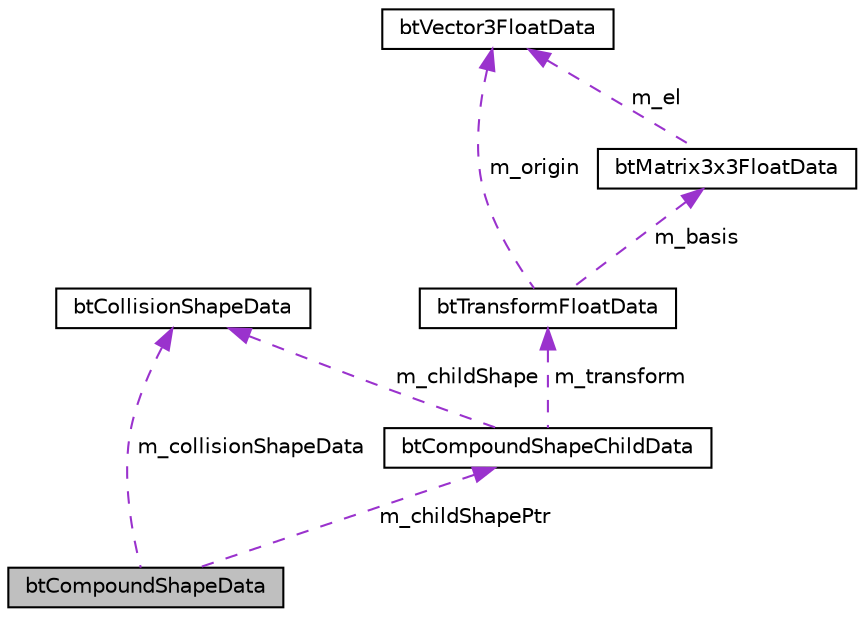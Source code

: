 digraph "btCompoundShapeData"
{
  edge [fontname="Helvetica",fontsize="10",labelfontname="Helvetica",labelfontsize="10"];
  node [fontname="Helvetica",fontsize="10",shape=record];
  Node1 [label="btCompoundShapeData",height=0.2,width=0.4,color="black", fillcolor="grey75", style="filled", fontcolor="black"];
  Node2 -> Node1 [dir="back",color="darkorchid3",fontsize="10",style="dashed",label=" m_collisionShapeData" ,fontname="Helvetica"];
  Node2 [label="btCollisionShapeData",height=0.2,width=0.4,color="black", fillcolor="white", style="filled",URL="$structbt_collision_shape_data.html",tooltip="do not change those serialization structures, it requires an updated sBulletDNAstr/sBulletDNAstr64 ..."];
  Node3 -> Node1 [dir="back",color="darkorchid3",fontsize="10",style="dashed",label=" m_childShapePtr" ,fontname="Helvetica"];
  Node3 [label="btCompoundShapeChildData",height=0.2,width=0.4,color="black", fillcolor="white", style="filled",URL="$structbt_compound_shape_child_data.html",tooltip="do not change those serialization structures, it requires an updated sBulletDNAstr/sBulletDNAstr64 ..."];
  Node2 -> Node3 [dir="back",color="darkorchid3",fontsize="10",style="dashed",label=" m_childShape" ,fontname="Helvetica"];
  Node4 -> Node3 [dir="back",color="darkorchid3",fontsize="10",style="dashed",label=" m_transform" ,fontname="Helvetica"];
  Node4 [label="btTransformFloatData",height=0.2,width=0.4,color="black", fillcolor="white", style="filled",URL="$structbt_transform_float_data.html",tooltip="for serialization "];
  Node5 -> Node4 [dir="back",color="darkorchid3",fontsize="10",style="dashed",label=" m_basis" ,fontname="Helvetica"];
  Node5 [label="btMatrix3x3FloatData",height=0.2,width=0.4,color="black", fillcolor="white", style="filled",URL="$structbt_matrix3x3_float_data.html",tooltip="for serialization "];
  Node6 -> Node5 [dir="back",color="darkorchid3",fontsize="10",style="dashed",label=" m_el" ,fontname="Helvetica"];
  Node6 [label="btVector3FloatData",height=0.2,width=0.4,color="black", fillcolor="white", style="filled",URL="$structbt_vector3_float_data.html"];
  Node6 -> Node4 [dir="back",color="darkorchid3",fontsize="10",style="dashed",label=" m_origin" ,fontname="Helvetica"];
}
